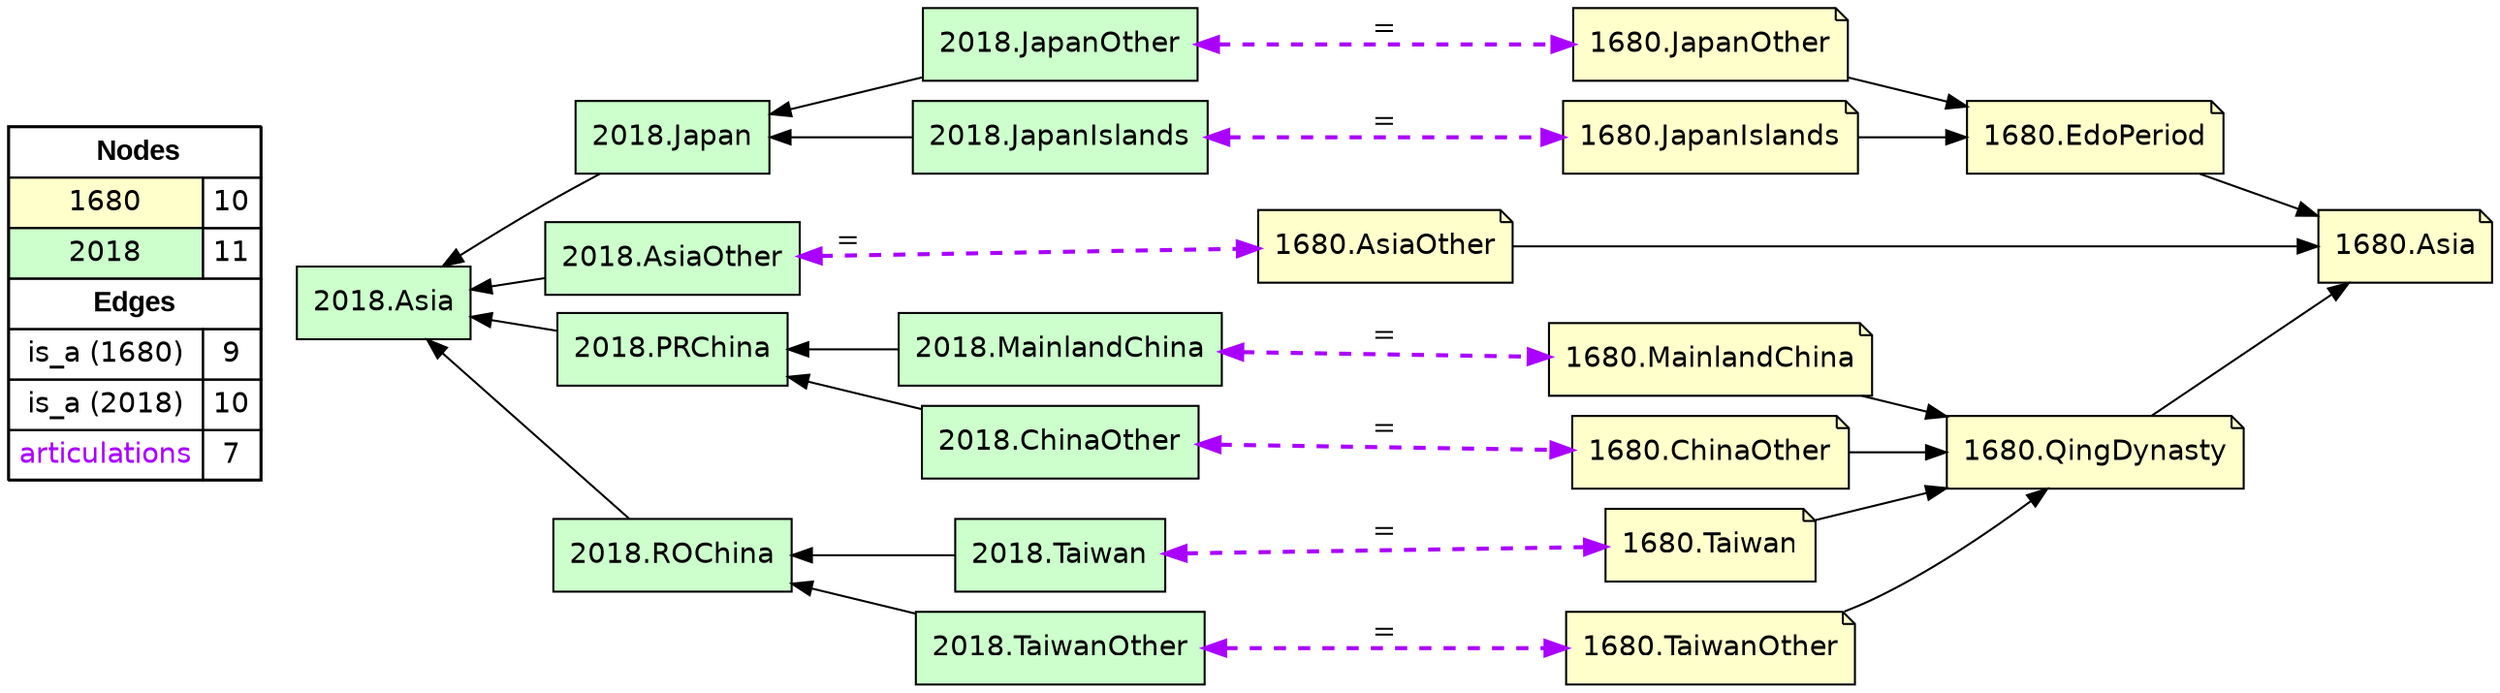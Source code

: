 digraph{
rankdir=LR
node[shape=circle style=filled fillcolor="#FFFFFF"] 
node[shape=note style=filled fillcolor="#FFFFCC" fontname="helvetica"] 
"1680.JapanIslands"
"1680.EdoPeriod"
"1680.MainlandChina"
"1680.TaiwanOther"
"1680.JapanOther"
"1680.ChinaOther"
"1680.Asia"
"1680.AsiaOther"
"1680.QingDynasty"
"1680.Taiwan"
node[shape=circle style=filled fillcolor="#FFFFFF"] 
node[shape=box style=filled fillcolor="#CCFFCC" fontname="helvetica"] 
"2018.Japan"
"2018.ROChina"
"2018.AsiaOther"
"2018.Asia"
"2018.TaiwanOther"
"2018.Taiwan"
"2018.JapanOther"
"2018.PRChina"
"2018.MainlandChina"
"2018.JapanIslands"
"2018.ChinaOther"
edge[style=solid color="#000000" constraint=true penwidth=1 dir=forward]
edge[style=solid color="#000000" constraint=true penwidth=1 dir=forward]
"1680.EdoPeriod" -> "1680.Asia"
"1680.ChinaOther" -> "1680.QingDynasty"
"1680.JapanOther" -> "1680.EdoPeriod"
"1680.AsiaOther" -> "1680.Asia"
"1680.Taiwan" -> "1680.QingDynasty"
"1680.JapanIslands" -> "1680.EdoPeriod"
"1680.TaiwanOther" -> "1680.QingDynasty"
"1680.QingDynasty" -> "1680.Asia"
"1680.MainlandChina" -> "1680.QingDynasty"
edge[style=solid color="#000000" constraint=true penwidth=1 dir=forward]
edge[style=solid color="#000000" constraint=true penwidth=1 dir=forward]
"2018.ROChina" -> "2018.Taiwan" [dir=back]
"2018.Asia" -> "2018.ROChina" [dir=back]
"2018.Asia" -> "2018.PRChina" [dir=back]
"2018.Japan" -> "2018.JapanOther" [dir=back]
"2018.PRChina" -> "2018.ChinaOther" [dir=back]
"2018.Asia" -> "2018.Japan" [dir=back]
"2018.Asia" -> "2018.AsiaOther" [dir=back]
"2018.PRChina" -> "2018.MainlandChina" [dir=back]
"2018.ROChina" -> "2018.TaiwanOther" [dir=back]
"2018.Japan" -> "2018.JapanIslands" [dir=back]
edge[style=solid color="#000000" constraint=true penwidth=1 dir=forward]
edge[style=dashed color="#AA00FF" constraint=true penwidth=2 dir=both]
"2018.Taiwan" -> "1680.Taiwan" [label="="]
"2018.ChinaOther" -> "1680.ChinaOther" [label="="]
"2018.JapanIslands" -> "1680.JapanIslands" [label="="]
"2018.MainlandChina" -> "1680.MainlandChina" [label="="]
"2018.TaiwanOther" -> "1680.TaiwanOther" [label="="]
"2018.AsiaOther" -> "1680.AsiaOther" [label="="]
"2018.JapanOther" -> "1680.JapanOther" [label="="]
node[shape=box] 
{rank=source Legend [fillcolor= white margin=0 label=< 
 <TABLE BORDER="0" CELLBORDER="1" CELLSPACING="0" CELLPADDING="4"> 
<TR> <TD COLSPAN="2"><font face="Arial Black"> Nodes</font></TD> </TR> 
<TR> 
 <TD bgcolor="#FFFFCC" fontname="helvetica">1680</TD> 
 <TD>10</TD> 
 </TR> 
<TR> 
 <TD bgcolor="#CCFFCC" fontname="helvetica">2018</TD> 
 <TD>11</TD> 
 </TR> 
<TR> <TD COLSPAN="2"><font face = "Arial Black"> Edges </font></TD> </TR> 
<TR> 
 <TD><font color ="#000000">is_a (1680)</font></TD><TD>9</TD>
</TR>
<TR> 
 <TD><font color ="#000000">is_a (2018)</font></TD><TD>10</TD>
</TR>
<TR> 
 <TD><font color ="#AA00FF">articulations</font></TD><TD>7</TD>
</TR>
</TABLE> 
 >] } 
}